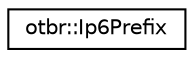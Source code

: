 digraph "Graphical Class Hierarchy"
{
  edge [fontname="Helvetica",fontsize="10",labelfontname="Helvetica",labelfontsize="10"];
  node [fontname="Helvetica",fontsize="10",shape=record];
  rankdir="LR";
  Node0 [label="otbr::Ip6Prefix",height=0.2,width=0.4,color="black", fillcolor="white", style="filled",URL="$da/d3a/classotbr_1_1Ip6Prefix.html",tooltip="This class represents a Ipv6 prefix. "];
}
